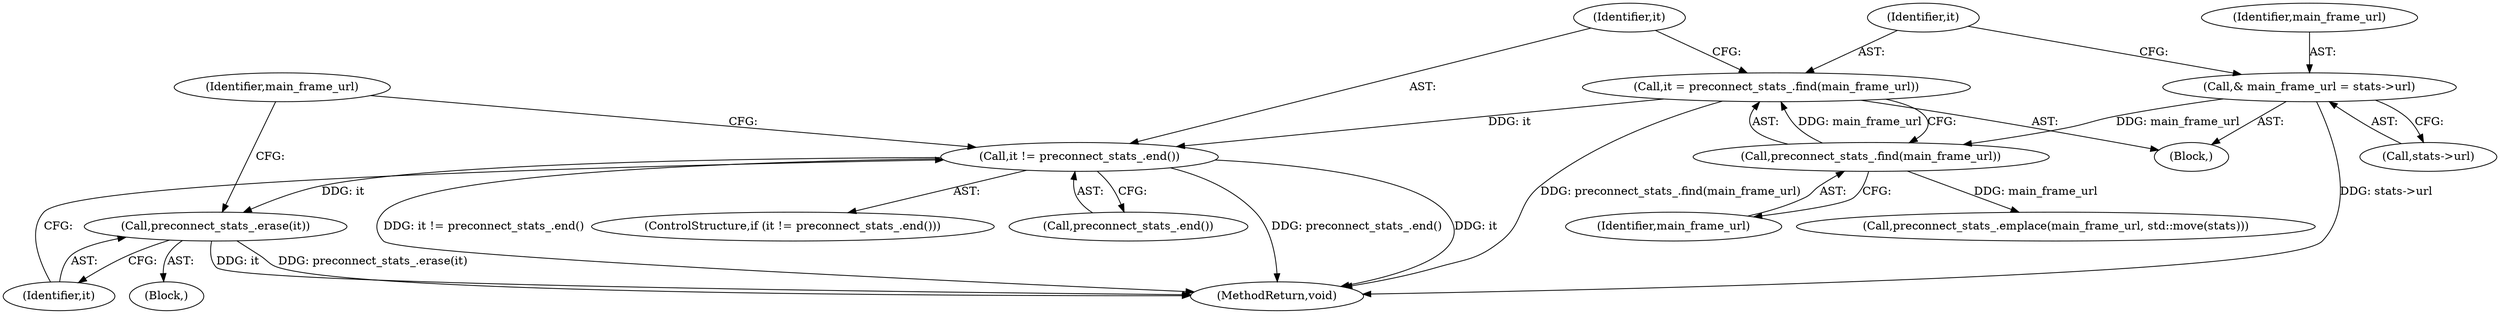 digraph "0_Chrome_fec26ff33bf372476a70326f3669a35f34a9d474_3@API" {
"1000110" [label="(Call,it = preconnect_stats_.find(main_frame_url))"];
"1000112" [label="(Call,preconnect_stats_.find(main_frame_url))"];
"1000104" [label="(Call,& main_frame_url = stats->url)"];
"1000115" [label="(Call,it != preconnect_stats_.end())"];
"1000120" [label="(Call,preconnect_stats_.erase(it))"];
"1000122" [label="(Call,preconnect_stats_.emplace(main_frame_url, std::move(stats)))"];
"1000121" [label="(Identifier,it)"];
"1000114" [label="(ControlStructure,if (it != preconnect_stats_.end()))"];
"1000106" [label="(Call,stats->url)"];
"1000105" [label="(Identifier,main_frame_url)"];
"1000113" [label="(Identifier,main_frame_url)"];
"1000104" [label="(Call,& main_frame_url = stats->url)"];
"1000120" [label="(Call,preconnect_stats_.erase(it))"];
"1000118" [label="(Block,)"];
"1000123" [label="(Identifier,main_frame_url)"];
"1000116" [label="(Identifier,it)"];
"1000126" [label="(MethodReturn,void)"];
"1000110" [label="(Call,it = preconnect_stats_.find(main_frame_url))"];
"1000112" [label="(Call,preconnect_stats_.find(main_frame_url))"];
"1000102" [label="(Block,)"];
"1000117" [label="(Call,preconnect_stats_.end())"];
"1000111" [label="(Identifier,it)"];
"1000115" [label="(Call,it != preconnect_stats_.end())"];
"1000110" -> "1000102"  [label="AST: "];
"1000110" -> "1000112"  [label="CFG: "];
"1000111" -> "1000110"  [label="AST: "];
"1000112" -> "1000110"  [label="AST: "];
"1000116" -> "1000110"  [label="CFG: "];
"1000110" -> "1000126"  [label="DDG: preconnect_stats_.find(main_frame_url)"];
"1000112" -> "1000110"  [label="DDG: main_frame_url"];
"1000110" -> "1000115"  [label="DDG: it"];
"1000112" -> "1000113"  [label="CFG: "];
"1000113" -> "1000112"  [label="AST: "];
"1000104" -> "1000112"  [label="DDG: main_frame_url"];
"1000112" -> "1000122"  [label="DDG: main_frame_url"];
"1000104" -> "1000102"  [label="AST: "];
"1000104" -> "1000106"  [label="CFG: "];
"1000105" -> "1000104"  [label="AST: "];
"1000106" -> "1000104"  [label="AST: "];
"1000111" -> "1000104"  [label="CFG: "];
"1000104" -> "1000126"  [label="DDG: stats->url"];
"1000115" -> "1000114"  [label="AST: "];
"1000115" -> "1000117"  [label="CFG: "];
"1000116" -> "1000115"  [label="AST: "];
"1000117" -> "1000115"  [label="AST: "];
"1000121" -> "1000115"  [label="CFG: "];
"1000123" -> "1000115"  [label="CFG: "];
"1000115" -> "1000126"  [label="DDG: preconnect_stats_.end()"];
"1000115" -> "1000126"  [label="DDG: it"];
"1000115" -> "1000126"  [label="DDG: it != preconnect_stats_.end()"];
"1000115" -> "1000120"  [label="DDG: it"];
"1000120" -> "1000118"  [label="AST: "];
"1000120" -> "1000121"  [label="CFG: "];
"1000121" -> "1000120"  [label="AST: "];
"1000123" -> "1000120"  [label="CFG: "];
"1000120" -> "1000126"  [label="DDG: it"];
"1000120" -> "1000126"  [label="DDG: preconnect_stats_.erase(it)"];
}
